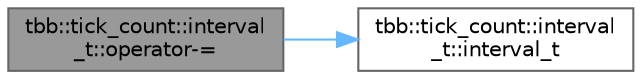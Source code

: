 digraph "tbb::tick_count::interval_t::operator-="
{
 // LATEX_PDF_SIZE
  bgcolor="transparent";
  edge [fontname=Helvetica,fontsize=10,labelfontname=Helvetica,labelfontsize=10];
  node [fontname=Helvetica,fontsize=10,shape=box,height=0.2,width=0.4];
  rankdir="LR";
  Node1 [id="Node000001",label="tbb::tick_count::interval\l_t::operator-=",height=0.2,width=0.4,color="gray40", fillcolor="grey60", style="filled", fontcolor="black",tooltip="Subtraction operator"];
  Node1 -> Node2 [id="edge1_Node000001_Node000002",color="steelblue1",style="solid",tooltip=" "];
  Node2 [id="Node000002",label="tbb::tick_count::interval\l_t::interval_t",height=0.2,width=0.4,color="grey40", fillcolor="white", style="filled",URL="$classtbb_1_1tick__count_1_1interval__t.html#a73139d0708e1ea127276492ed3fa55dd",tooltip=" "];
}
